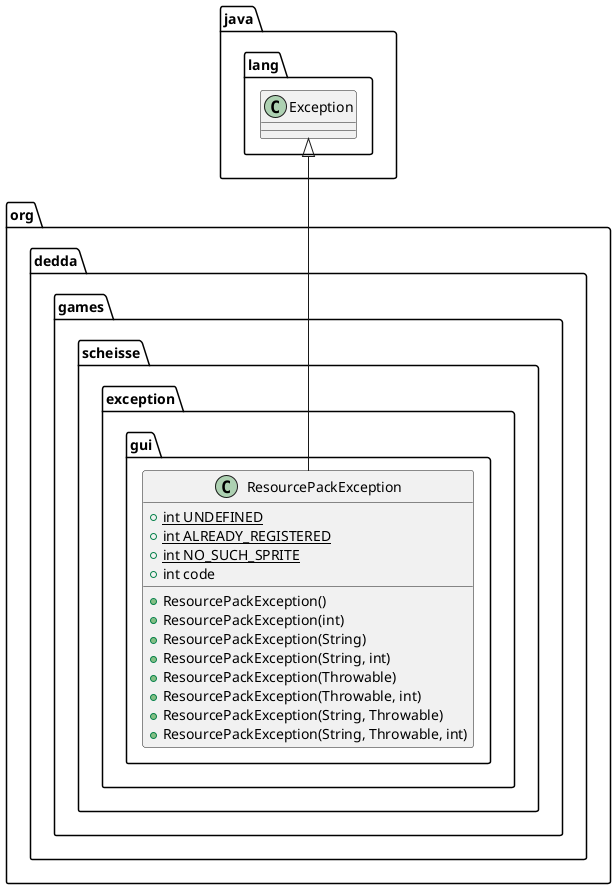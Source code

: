 @startuml
class java.lang.Exception

class org.dedda.games.scheisse.exception.gui.ResourcePackException{
    + {static} int UNDEFINED
    + {static} int ALREADY_REGISTERED
    + {static} int NO_SUCH_SPRITE
    + int code
    + ResourcePackException()
    + ResourcePackException(int)
    + ResourcePackException(String)
    + ResourcePackException(String, int)
    + ResourcePackException(Throwable)
    + ResourcePackException(Throwable, int)
    + ResourcePackException(String, Throwable)
    + ResourcePackException(String, Throwable, int)
}

java.lang.Exception <|-- org.dedda.games.scheisse.exception.gui.ResourcePackException
@enduml